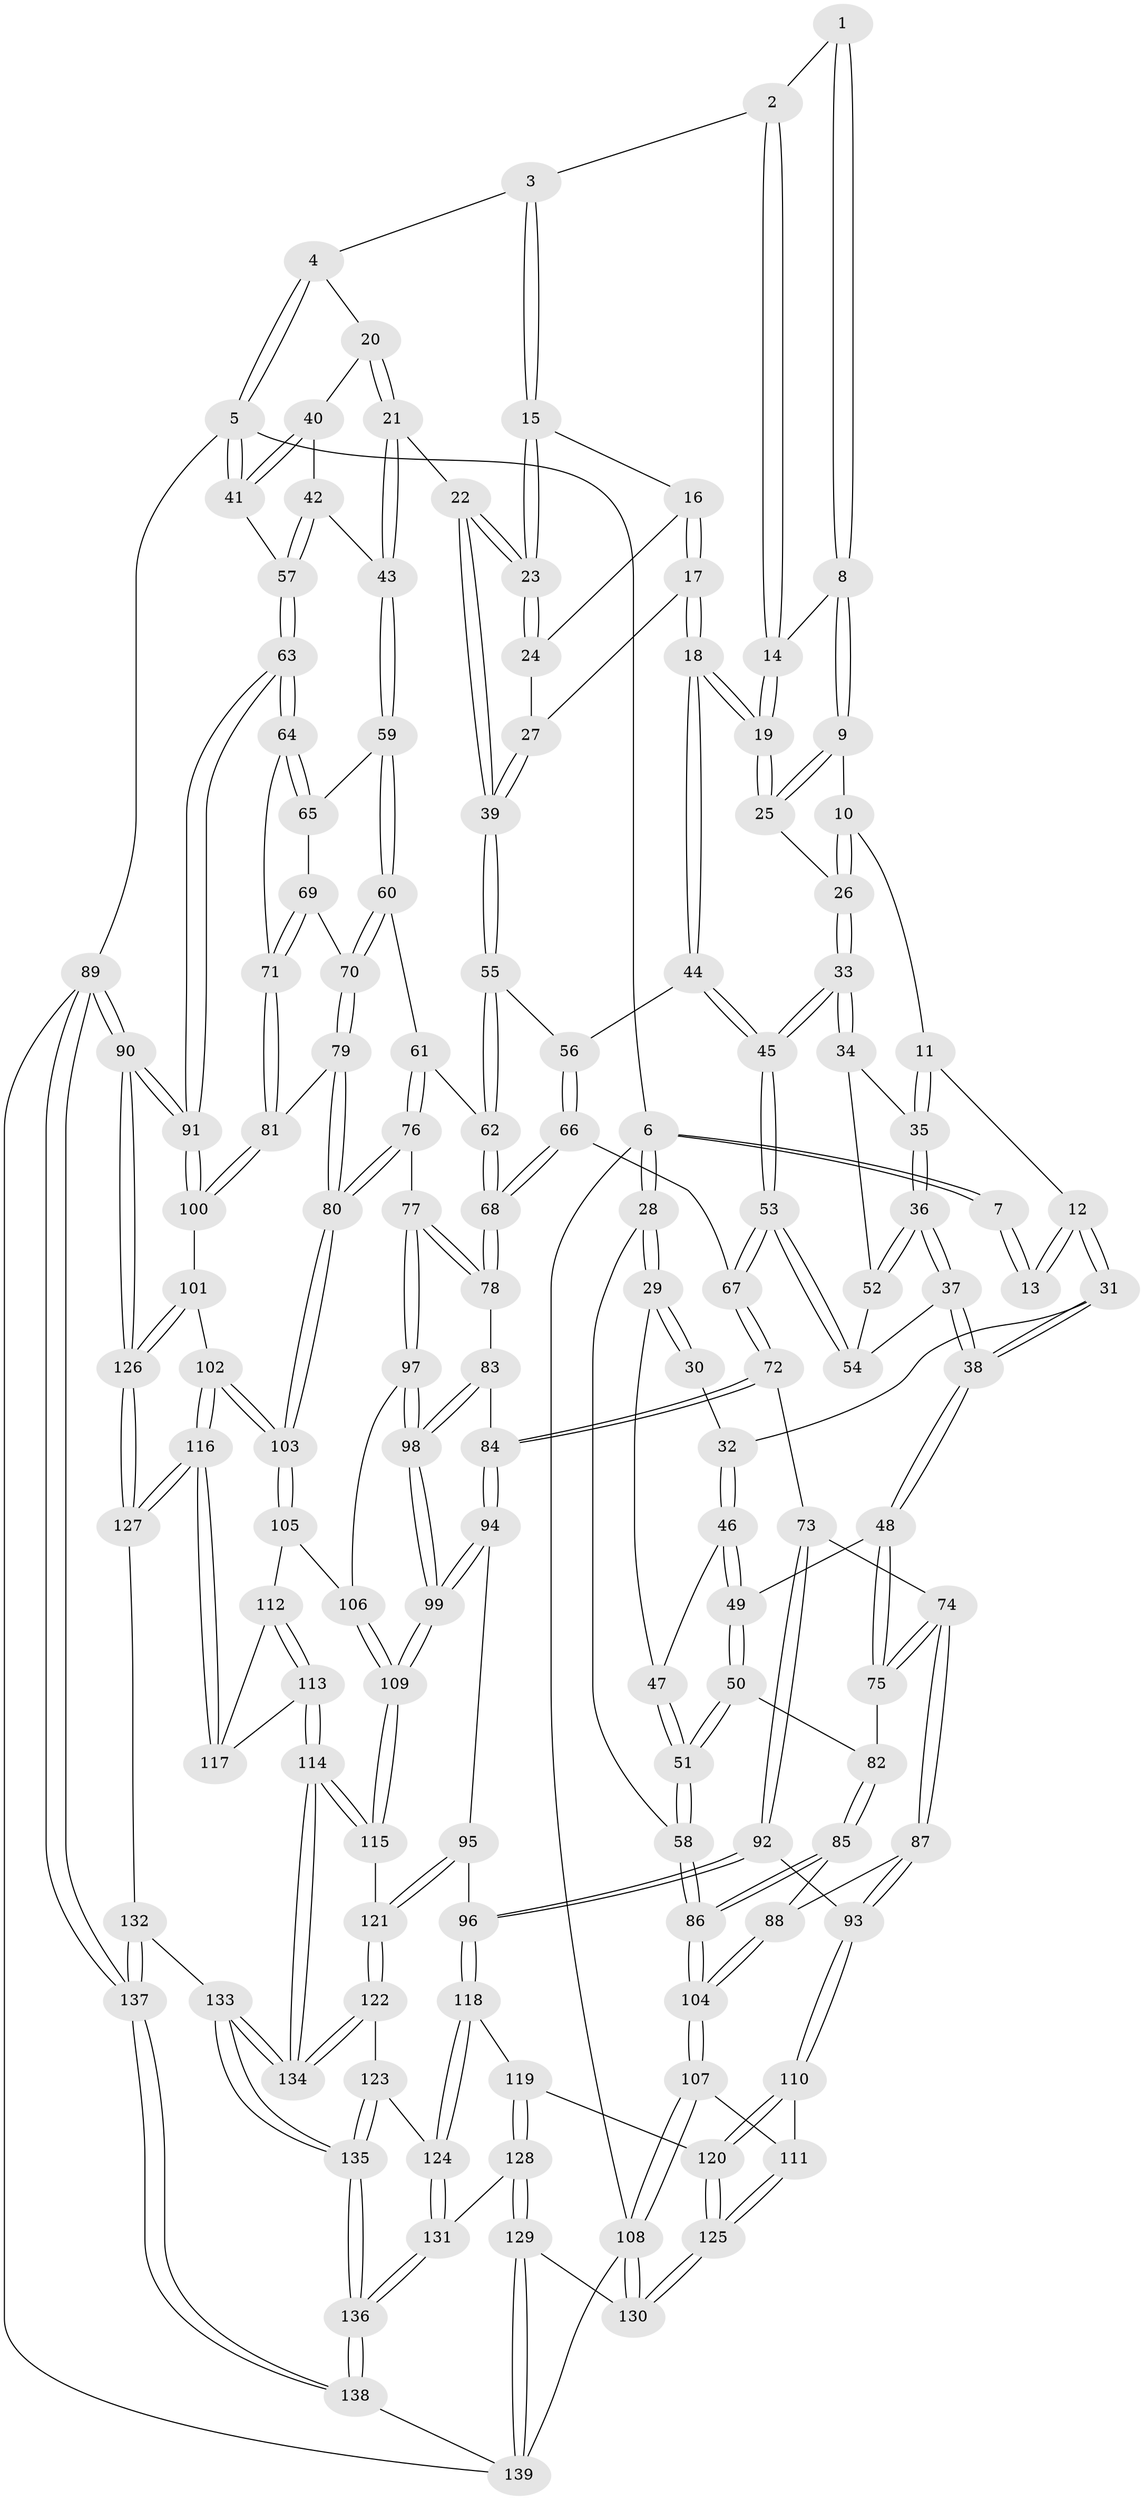 // Generated by graph-tools (version 1.1) at 2025/27/03/15/25 16:27:56]
// undirected, 139 vertices, 344 edges
graph export_dot {
graph [start="1"]
  node [color=gray90,style=filled];
  1 [pos="+0.44796611298655825+0"];
  2 [pos="+0.6055567310700771+0"];
  3 [pos="+0.6726454405887642+0"];
  4 [pos="+0.8649709021948497+0"];
  5 [pos="+1+0"];
  6 [pos="+0+0"];
  7 [pos="+0.19485716967605676+0"];
  8 [pos="+0.4132677494386355+0.022781041114483973"];
  9 [pos="+0.40818635498676054+0.04928475675305689"];
  10 [pos="+0.34029704183600384+0.08222350269981805"];
  11 [pos="+0.3054736740132452+0.08279709858352918"];
  12 [pos="+0.2001162110279201+0.01825579656332342"];
  13 [pos="+0.1967510465648685+0.005541293054438703"];
  14 [pos="+0.5269536112911906+0.03822725728403261"];
  15 [pos="+0.6768445851002739+0"];
  16 [pos="+0.6411226178503355+0.013517100338181891"];
  17 [pos="+0.559096284153178+0.14123805339060053"];
  18 [pos="+0.5409933402452987+0.14988391105907434"];
  19 [pos="+0.5122523498495091+0.11597418069579991"];
  20 [pos="+0.8738873877328923+0.09744149091013862"];
  21 [pos="+0.8439066631478928+0.16179435128736763"];
  22 [pos="+0.8061654179874942+0.1566491438612581"];
  23 [pos="+0.7551036271395485+0.10671333367067844"];
  24 [pos="+0.66460674427236+0.11590696111853625"];
  25 [pos="+0.47840773303275225+0.10870605604237005"];
  26 [pos="+0.40070129785208664+0.1572034231617803"];
  27 [pos="+0.6490625847795527+0.13071890728916627"];
  28 [pos="+0+0.07059684150778059"];
  29 [pos="+0+0.09251235100504457"];
  30 [pos="+0.03353703297393153+0.05754332828580555"];
  31 [pos="+0.16646327873611805+0.11718371826897396"];
  32 [pos="+0.1080512472896568+0.14623349675003428"];
  33 [pos="+0.3941087600352404+0.18265578656423576"];
  34 [pos="+0.3753166822367205+0.18713509571910325"];
  35 [pos="+0.3118402795593372+0.16012675391003567"];
  36 [pos="+0.2634078136968836+0.24688698780707702"];
  37 [pos="+0.24693028487489996+0.26961448567671753"];
  38 [pos="+0.23266821398777449+0.2783373650341911"];
  39 [pos="+0.6973888413825763+0.2329019623407632"];
  40 [pos="+0.9405333623690648+0.08244477569464544"];
  41 [pos="+1+0"];
  42 [pos="+1+0.15115661988834175"];
  43 [pos="+0.8498341882466136+0.1696070106174369"];
  44 [pos="+0.5399227142722601+0.1877047034488911"];
  45 [pos="+0.4616158342288561+0.26506031595501656"];
  46 [pos="+0.08857636400033282+0.15637715753064158"];
  47 [pos="+0.06862978277519492+0.1517862399535482"];
  48 [pos="+0.22960498213150268+0.2863728499740544"];
  49 [pos="+0.06696994489901538+0.2937627946754433"];
  50 [pos="+0.022864392813868588+0.3200388387696072"];
  51 [pos="+0+0.3283903807743285"];
  52 [pos="+0.3699578307734245+0.19445097168624983"];
  53 [pos="+0.4531685261339973+0.29035874735973877"];
  54 [pos="+0.34845787273294687+0.26073112670341364"];
  55 [pos="+0.6882757638661984+0.24681925347718311"];
  56 [pos="+0.5915463455359761+0.22886368745713348"];
  57 [pos="+1+0.17774432690635789"];
  58 [pos="+0+0.3443025730042402"];
  59 [pos="+0.8511730716413012+0.17360268453055613"];
  60 [pos="+0.7915163916787545+0.3179073140640379"];
  61 [pos="+0.745913700339671+0.3244067000358401"];
  62 [pos="+0.6967628531658105+0.2927569842302853"];
  63 [pos="+1+0.32524874310451335"];
  64 [pos="+1+0.3259269365046574"];
  65 [pos="+0.9130851609080828+0.2537456086854891"];
  66 [pos="+0.5798639686602574+0.3491610178952469"];
  67 [pos="+0.4563594116468499+0.32760742713502866"];
  68 [pos="+0.6164178100625518+0.378151078447786"];
  69 [pos="+0.8887192866679255+0.3186951023669162"];
  70 [pos="+0.8335662889610284+0.3485059592824896"];
  71 [pos="+0.9529444261544175+0.40808843750240315"];
  72 [pos="+0.424071351425068+0.38831774648529027"];
  73 [pos="+0.33039300426442547+0.40948326677938485"];
  74 [pos="+0.26610422564748626+0.3807798112600625"];
  75 [pos="+0.24779499305696845+0.3515211412255719"];
  76 [pos="+0.7386425232978862+0.49286915190401565"];
  77 [pos="+0.6991871693368552+0.49327811926600545"];
  78 [pos="+0.6264994371723916+0.4390783158303565"];
  79 [pos="+0.8424382324154854+0.49011811188384585"];
  80 [pos="+0.7893596505849163+0.5101796323744049"];
  81 [pos="+0.8632927252371753+0.49077727248006026"];
  82 [pos="+0.10414612988402154+0.41337330458593996"];
  83 [pos="+0.5192010888204058+0.4794817327244391"];
  84 [pos="+0.4877113347471416+0.47890830585903255"];
  85 [pos="+0.11039996106343984+0.48939731876098835"];
  86 [pos="+0+0.36235154274615544"];
  87 [pos="+0.1563428960959134+0.5473772135637106"];
  88 [pos="+0.1260240757860157+0.5200395146432496"];
  89 [pos="+1+1"];
  90 [pos="+1+1"];
  91 [pos="+1+0.5968875823965174"];
  92 [pos="+0.3344229391784952+0.6093590920459746"];
  93 [pos="+0.16145005896990075+0.5657992462129467"];
  94 [pos="+0.42649539857801+0.6042536134500306"];
  95 [pos="+0.3648895487879481+0.6225482587696347"];
  96 [pos="+0.34552770020966755+0.6200947363265595"];
  97 [pos="+0.6493584355188673+0.5644485542867517"];
  98 [pos="+0.5929679468136688+0.6084619513201435"];
  99 [pos="+0.5606550284319066+0.6655317597094071"];
  100 [pos="+1+0.6036395268391854"];
  101 [pos="+0.9035444460736571+0.7027895146148322"];
  102 [pos="+0.8564815467012179+0.7128529137068869"];
  103 [pos="+0.7901839962866225+0.6138852375904996"];
  104 [pos="+0+0.5449481440704257"];
  105 [pos="+0.7431464845109379+0.6458307065363145"];
  106 [pos="+0.6919361318650046+0.6376637233862903"];
  107 [pos="+0+0.6372027224610534"];
  108 [pos="+0+0.9712663284302383"];
  109 [pos="+0.5927728930993422+0.7535916877488543"];
  110 [pos="+0.11881110802148402+0.6355478597730394"];
  111 [pos="+0.015414011666589981+0.66969996081968"];
  112 [pos="+0.7389102018650638+0.654255785979175"];
  113 [pos="+0.6320482266580756+0.7583247478166573"];
  114 [pos="+0.5949206301570189+0.7593130540857405"];
  115 [pos="+0.5933446723699767+0.7563383187667507"];
  116 [pos="+0.8018152487741741+0.7976318462299763"];
  117 [pos="+0.7522722273161304+0.7799863327271471"];
  118 [pos="+0.282122062856006+0.735259976057819"];
  119 [pos="+0.2578362626977667+0.7471374774082664"];
  120 [pos="+0.1637282853947968+0.7185335677611419"];
  121 [pos="+0.4197579982490044+0.748726848288864"];
  122 [pos="+0.39142067319587504+0.8244216052770493"];
  123 [pos="+0.376750222290442+0.8356935443429621"];
  124 [pos="+0.3727032385576324+0.8358142868147584"];
  125 [pos="+0.0961766207220366+0.8664342041267664"];
  126 [pos="+1+0.8727996995036748"];
  127 [pos="+0.8115427366736669+0.8353989605030747"];
  128 [pos="+0.2067122382924088+0.9107549402067072"];
  129 [pos="+0.1782264965849787+0.9311137790094826"];
  130 [pos="+0.09593568917252826+0.8723881871641302"];
  131 [pos="+0.2964799285060279+0.8950437460503115"];
  132 [pos="+0.7957870742604267+0.8914739063052295"];
  133 [pos="+0.5807565027406664+0.9106664456478247"];
  134 [pos="+0.575308377856434+0.8375063941634503"];
  135 [pos="+0.5257394312572391+1"];
  136 [pos="+0.5224613985613183+1"];
  137 [pos="+0.8934019867573533+1"];
  138 [pos="+0.5230419989565203+1"];
  139 [pos="+0.2026949138408868+1"];
  1 -- 2;
  1 -- 8;
  1 -- 8;
  2 -- 3;
  2 -- 14;
  2 -- 14;
  3 -- 4;
  3 -- 15;
  3 -- 15;
  4 -- 5;
  4 -- 5;
  4 -- 20;
  5 -- 6;
  5 -- 41;
  5 -- 41;
  5 -- 89;
  6 -- 7;
  6 -- 7;
  6 -- 28;
  6 -- 28;
  6 -- 108;
  7 -- 13;
  7 -- 13;
  8 -- 9;
  8 -- 9;
  8 -- 14;
  9 -- 10;
  9 -- 25;
  9 -- 25;
  10 -- 11;
  10 -- 26;
  10 -- 26;
  11 -- 12;
  11 -- 35;
  11 -- 35;
  12 -- 13;
  12 -- 13;
  12 -- 31;
  12 -- 31;
  14 -- 19;
  14 -- 19;
  15 -- 16;
  15 -- 23;
  15 -- 23;
  16 -- 17;
  16 -- 17;
  16 -- 24;
  17 -- 18;
  17 -- 18;
  17 -- 27;
  18 -- 19;
  18 -- 19;
  18 -- 44;
  18 -- 44;
  19 -- 25;
  19 -- 25;
  20 -- 21;
  20 -- 21;
  20 -- 40;
  21 -- 22;
  21 -- 43;
  21 -- 43;
  22 -- 23;
  22 -- 23;
  22 -- 39;
  22 -- 39;
  23 -- 24;
  23 -- 24;
  24 -- 27;
  25 -- 26;
  26 -- 33;
  26 -- 33;
  27 -- 39;
  27 -- 39;
  28 -- 29;
  28 -- 29;
  28 -- 58;
  29 -- 30;
  29 -- 30;
  29 -- 47;
  30 -- 32;
  31 -- 32;
  31 -- 38;
  31 -- 38;
  32 -- 46;
  32 -- 46;
  33 -- 34;
  33 -- 34;
  33 -- 45;
  33 -- 45;
  34 -- 35;
  34 -- 52;
  35 -- 36;
  35 -- 36;
  36 -- 37;
  36 -- 37;
  36 -- 52;
  36 -- 52;
  37 -- 38;
  37 -- 38;
  37 -- 54;
  38 -- 48;
  38 -- 48;
  39 -- 55;
  39 -- 55;
  40 -- 41;
  40 -- 41;
  40 -- 42;
  41 -- 57;
  42 -- 43;
  42 -- 57;
  42 -- 57;
  43 -- 59;
  43 -- 59;
  44 -- 45;
  44 -- 45;
  44 -- 56;
  45 -- 53;
  45 -- 53;
  46 -- 47;
  46 -- 49;
  46 -- 49;
  47 -- 51;
  47 -- 51;
  48 -- 49;
  48 -- 75;
  48 -- 75;
  49 -- 50;
  49 -- 50;
  50 -- 51;
  50 -- 51;
  50 -- 82;
  51 -- 58;
  51 -- 58;
  52 -- 54;
  53 -- 54;
  53 -- 54;
  53 -- 67;
  53 -- 67;
  55 -- 56;
  55 -- 62;
  55 -- 62;
  56 -- 66;
  56 -- 66;
  57 -- 63;
  57 -- 63;
  58 -- 86;
  58 -- 86;
  59 -- 60;
  59 -- 60;
  59 -- 65;
  60 -- 61;
  60 -- 70;
  60 -- 70;
  61 -- 62;
  61 -- 76;
  61 -- 76;
  62 -- 68;
  62 -- 68;
  63 -- 64;
  63 -- 64;
  63 -- 91;
  63 -- 91;
  64 -- 65;
  64 -- 65;
  64 -- 71;
  65 -- 69;
  66 -- 67;
  66 -- 68;
  66 -- 68;
  67 -- 72;
  67 -- 72;
  68 -- 78;
  68 -- 78;
  69 -- 70;
  69 -- 71;
  69 -- 71;
  70 -- 79;
  70 -- 79;
  71 -- 81;
  71 -- 81;
  72 -- 73;
  72 -- 84;
  72 -- 84;
  73 -- 74;
  73 -- 92;
  73 -- 92;
  74 -- 75;
  74 -- 75;
  74 -- 87;
  74 -- 87;
  75 -- 82;
  76 -- 77;
  76 -- 80;
  76 -- 80;
  77 -- 78;
  77 -- 78;
  77 -- 97;
  77 -- 97;
  78 -- 83;
  79 -- 80;
  79 -- 80;
  79 -- 81;
  80 -- 103;
  80 -- 103;
  81 -- 100;
  81 -- 100;
  82 -- 85;
  82 -- 85;
  83 -- 84;
  83 -- 98;
  83 -- 98;
  84 -- 94;
  84 -- 94;
  85 -- 86;
  85 -- 86;
  85 -- 88;
  86 -- 104;
  86 -- 104;
  87 -- 88;
  87 -- 93;
  87 -- 93;
  88 -- 104;
  88 -- 104;
  89 -- 90;
  89 -- 90;
  89 -- 137;
  89 -- 137;
  89 -- 139;
  90 -- 91;
  90 -- 91;
  90 -- 126;
  90 -- 126;
  91 -- 100;
  91 -- 100;
  92 -- 93;
  92 -- 96;
  92 -- 96;
  93 -- 110;
  93 -- 110;
  94 -- 95;
  94 -- 99;
  94 -- 99;
  95 -- 96;
  95 -- 121;
  95 -- 121;
  96 -- 118;
  96 -- 118;
  97 -- 98;
  97 -- 98;
  97 -- 106;
  98 -- 99;
  98 -- 99;
  99 -- 109;
  99 -- 109;
  100 -- 101;
  101 -- 102;
  101 -- 126;
  101 -- 126;
  102 -- 103;
  102 -- 103;
  102 -- 116;
  102 -- 116;
  103 -- 105;
  103 -- 105;
  104 -- 107;
  104 -- 107;
  105 -- 106;
  105 -- 112;
  106 -- 109;
  106 -- 109;
  107 -- 108;
  107 -- 108;
  107 -- 111;
  108 -- 130;
  108 -- 130;
  108 -- 139;
  109 -- 115;
  109 -- 115;
  110 -- 111;
  110 -- 120;
  110 -- 120;
  111 -- 125;
  111 -- 125;
  112 -- 113;
  112 -- 113;
  112 -- 117;
  113 -- 114;
  113 -- 114;
  113 -- 117;
  114 -- 115;
  114 -- 115;
  114 -- 134;
  114 -- 134;
  115 -- 121;
  116 -- 117;
  116 -- 117;
  116 -- 127;
  116 -- 127;
  118 -- 119;
  118 -- 124;
  118 -- 124;
  119 -- 120;
  119 -- 128;
  119 -- 128;
  120 -- 125;
  120 -- 125;
  121 -- 122;
  121 -- 122;
  122 -- 123;
  122 -- 134;
  122 -- 134;
  123 -- 124;
  123 -- 135;
  123 -- 135;
  124 -- 131;
  124 -- 131;
  125 -- 130;
  125 -- 130;
  126 -- 127;
  126 -- 127;
  127 -- 132;
  128 -- 129;
  128 -- 129;
  128 -- 131;
  129 -- 130;
  129 -- 139;
  129 -- 139;
  131 -- 136;
  131 -- 136;
  132 -- 133;
  132 -- 137;
  132 -- 137;
  133 -- 134;
  133 -- 134;
  133 -- 135;
  133 -- 135;
  135 -- 136;
  135 -- 136;
  136 -- 138;
  136 -- 138;
  137 -- 138;
  137 -- 138;
  138 -- 139;
}
